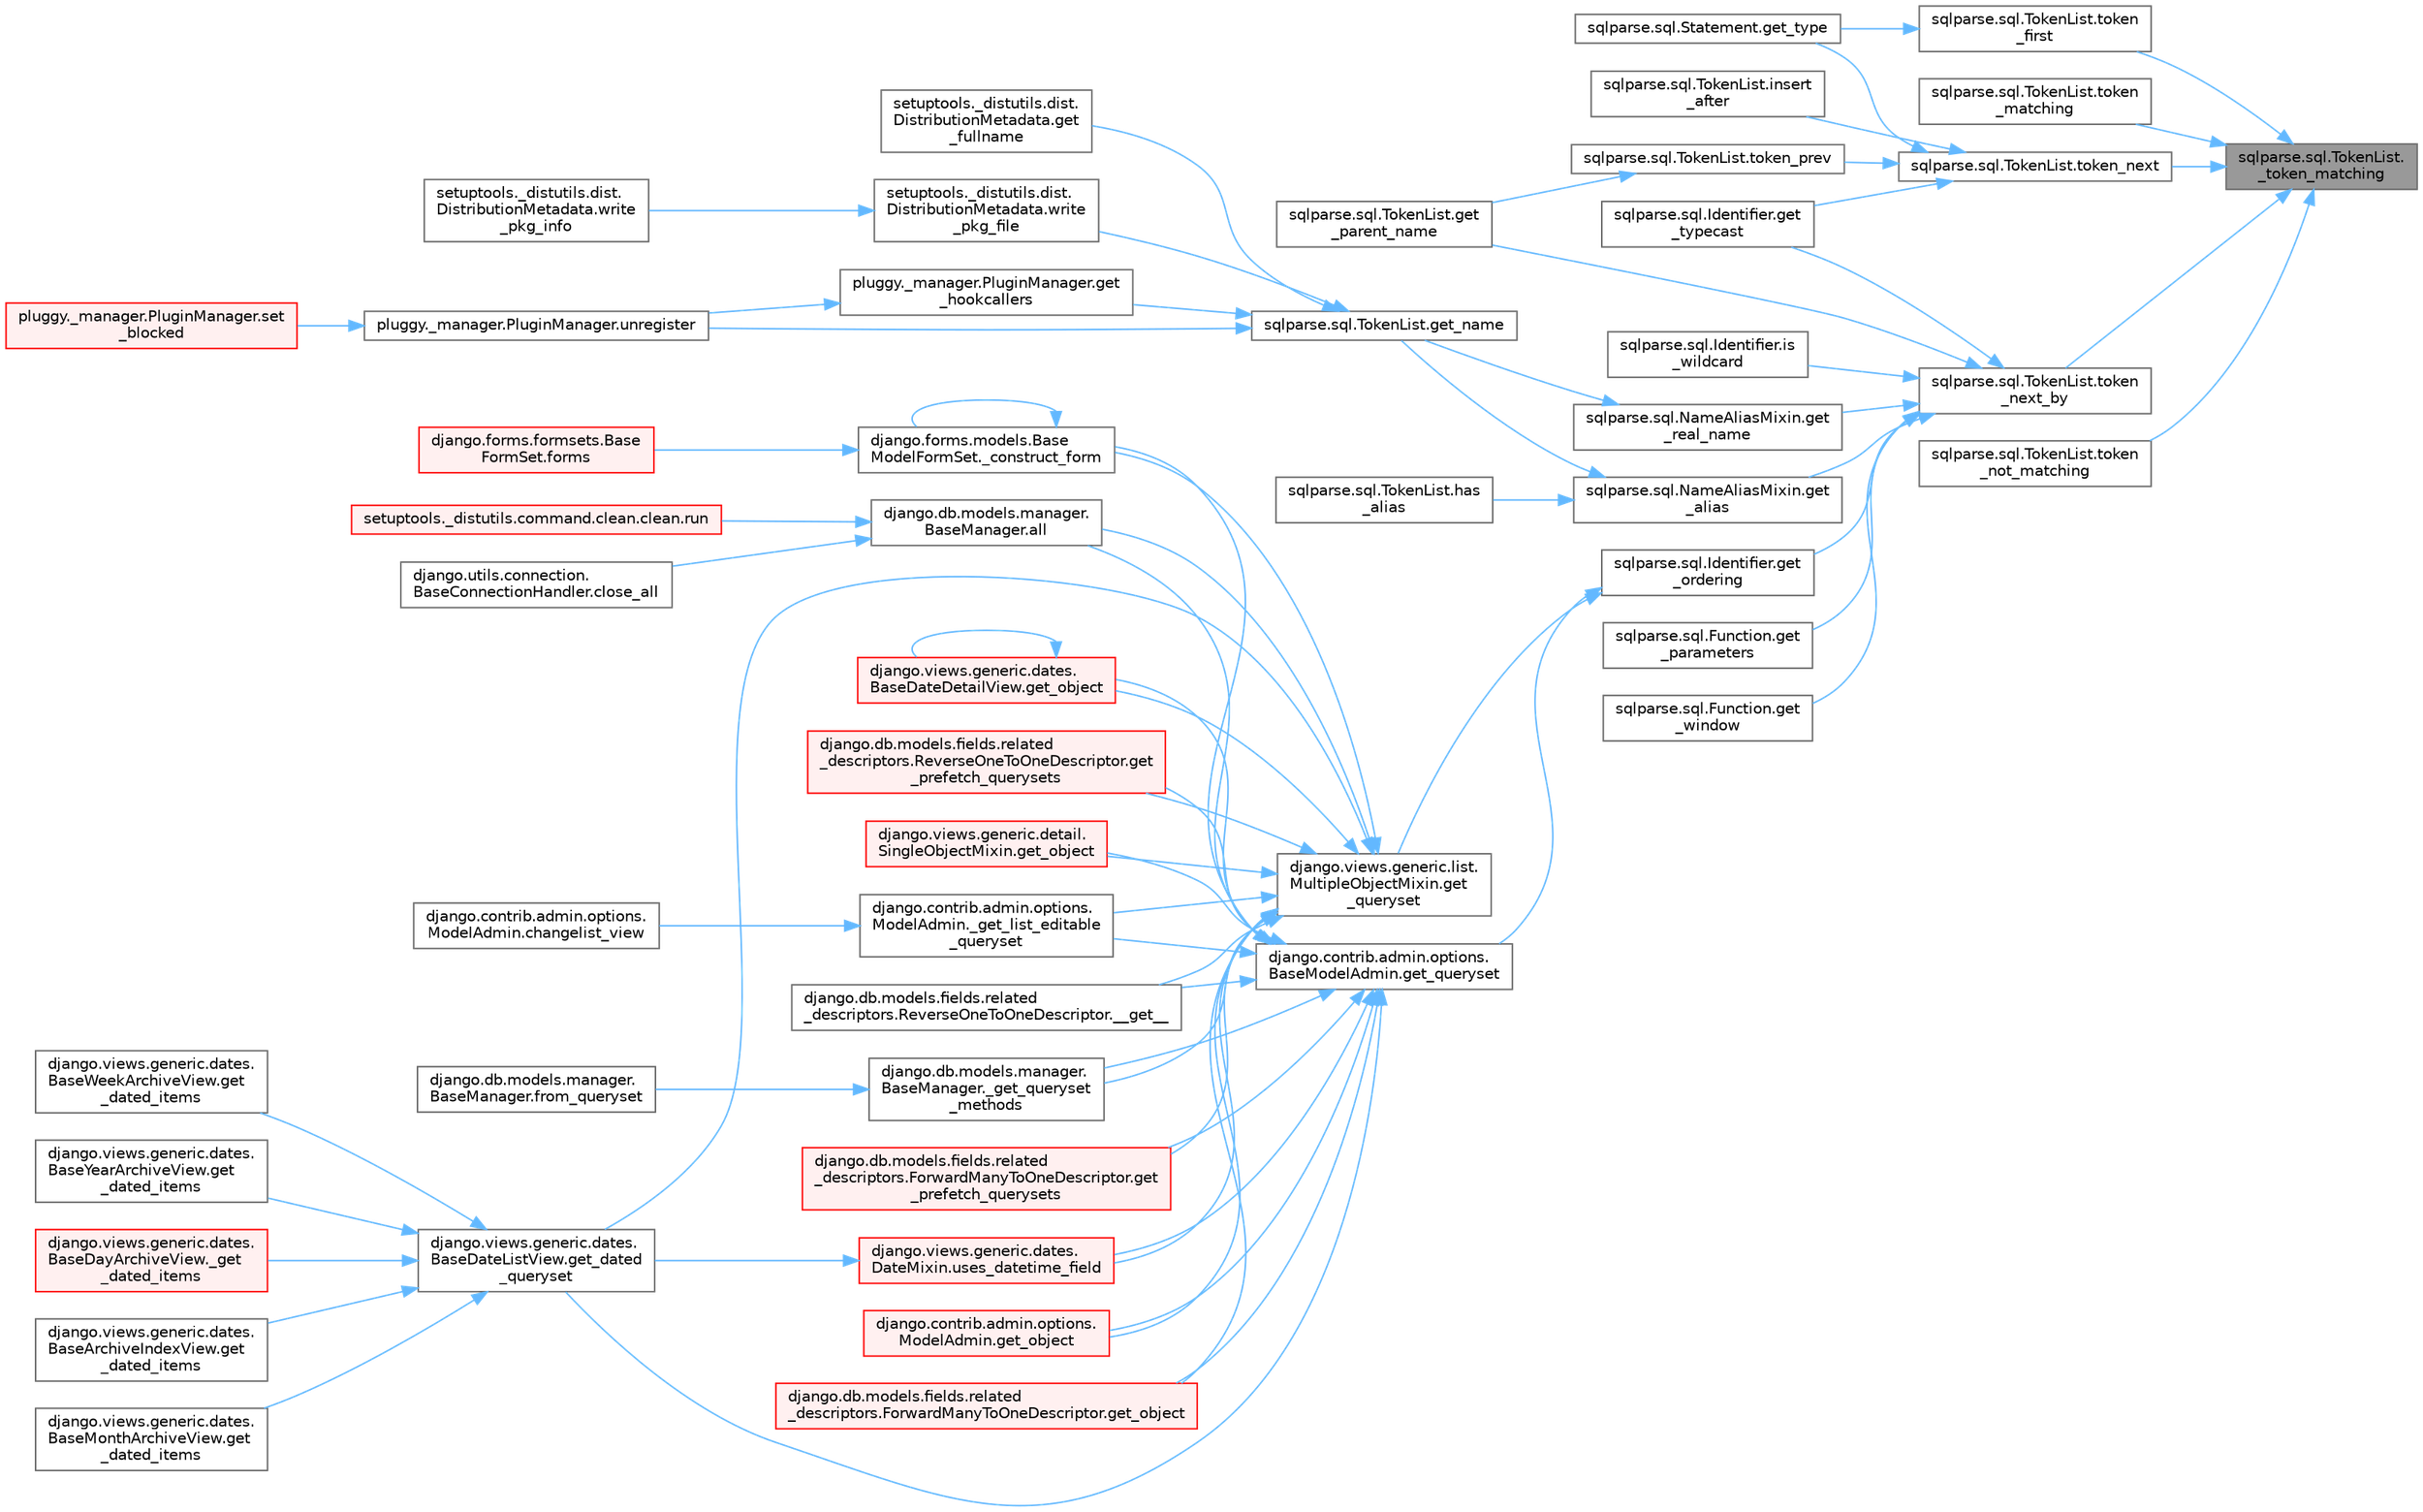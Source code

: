 digraph "sqlparse.sql.TokenList._token_matching"
{
 // LATEX_PDF_SIZE
  bgcolor="transparent";
  edge [fontname=Helvetica,fontsize=10,labelfontname=Helvetica,labelfontsize=10];
  node [fontname=Helvetica,fontsize=10,shape=box,height=0.2,width=0.4];
  rankdir="RL";
  Node1 [id="Node000001",label="sqlparse.sql.TokenList.\l_token_matching",height=0.2,width=0.4,color="gray40", fillcolor="grey60", style="filled", fontcolor="black",tooltip=" "];
  Node1 -> Node2 [id="edge1_Node000001_Node000002",dir="back",color="steelblue1",style="solid",tooltip=" "];
  Node2 [id="Node000002",label="sqlparse.sql.TokenList.token\l_first",height=0.2,width=0.4,color="grey40", fillcolor="white", style="filled",URL="$classsqlparse_1_1sql_1_1_token_list.html#aebd2f2f70737ed142c7fa763a2163bf0",tooltip=" "];
  Node2 -> Node3 [id="edge2_Node000002_Node000003",dir="back",color="steelblue1",style="solid",tooltip=" "];
  Node3 [id="Node000003",label="sqlparse.sql.Statement.get_type",height=0.2,width=0.4,color="grey40", fillcolor="white", style="filled",URL="$classsqlparse_1_1sql_1_1_statement.html#a087e21668fa1bac93e5ef45d34c19e1a",tooltip=" "];
  Node1 -> Node4 [id="edge3_Node000001_Node000004",dir="back",color="steelblue1",style="solid",tooltip=" "];
  Node4 [id="Node000004",label="sqlparse.sql.TokenList.token\l_matching",height=0.2,width=0.4,color="grey40", fillcolor="white", style="filled",URL="$classsqlparse_1_1sql_1_1_token_list.html#aa55414a560ac4bf114599892b2d0c6aa",tooltip=" "];
  Node1 -> Node5 [id="edge4_Node000001_Node000005",dir="back",color="steelblue1",style="solid",tooltip=" "];
  Node5 [id="Node000005",label="sqlparse.sql.TokenList.token_next",height=0.2,width=0.4,color="grey40", fillcolor="white", style="filled",URL="$classsqlparse_1_1sql_1_1_token_list.html#ae4b0ce2db24e8bb9d5d9e6a2b7a3a6c4",tooltip=" "];
  Node5 -> Node3 [id="edge5_Node000005_Node000003",dir="back",color="steelblue1",style="solid",tooltip=" "];
  Node5 -> Node6 [id="edge6_Node000005_Node000006",dir="back",color="steelblue1",style="solid",tooltip=" "];
  Node6 [id="Node000006",label="sqlparse.sql.Identifier.get\l_typecast",height=0.2,width=0.4,color="grey40", fillcolor="white", style="filled",URL="$classsqlparse_1_1sql_1_1_identifier.html#a6ac68605b96e668f5d58f101d6641be0",tooltip=" "];
  Node5 -> Node7 [id="edge7_Node000005_Node000007",dir="back",color="steelblue1",style="solid",tooltip=" "];
  Node7 [id="Node000007",label="sqlparse.sql.TokenList.insert\l_after",height=0.2,width=0.4,color="grey40", fillcolor="white", style="filled",URL="$classsqlparse_1_1sql_1_1_token_list.html#af21dcadd5125242db86b1825b32e1d12",tooltip=" "];
  Node5 -> Node8 [id="edge8_Node000005_Node000008",dir="back",color="steelblue1",style="solid",tooltip=" "];
  Node8 [id="Node000008",label="sqlparse.sql.TokenList.token_prev",height=0.2,width=0.4,color="grey40", fillcolor="white", style="filled",URL="$classsqlparse_1_1sql_1_1_token_list.html#a7da1c9c37df740011a27389d95317473",tooltip=" "];
  Node8 -> Node9 [id="edge9_Node000008_Node000009",dir="back",color="steelblue1",style="solid",tooltip=" "];
  Node9 [id="Node000009",label="sqlparse.sql.TokenList.get\l_parent_name",height=0.2,width=0.4,color="grey40", fillcolor="white", style="filled",URL="$classsqlparse_1_1sql_1_1_token_list.html#ae87f3c173e69ab16f476de85fb449115",tooltip=" "];
  Node1 -> Node10 [id="edge10_Node000001_Node000010",dir="back",color="steelblue1",style="solid",tooltip=" "];
  Node10 [id="Node000010",label="sqlparse.sql.TokenList.token\l_next_by",height=0.2,width=0.4,color="grey40", fillcolor="white", style="filled",URL="$classsqlparse_1_1sql_1_1_token_list.html#acb7f06b0c3968bc76d455ab7ab5a5e9c",tooltip=" "];
  Node10 -> Node11 [id="edge11_Node000010_Node000011",dir="back",color="steelblue1",style="solid",tooltip=" "];
  Node11 [id="Node000011",label="sqlparse.sql.NameAliasMixin.get\l_alias",height=0.2,width=0.4,color="grey40", fillcolor="white", style="filled",URL="$classsqlparse_1_1sql_1_1_name_alias_mixin.html#a70525e520de05f1a3a22daf0935ab50f",tooltip=" "];
  Node11 -> Node12 [id="edge12_Node000011_Node000012",dir="back",color="steelblue1",style="solid",tooltip=" "];
  Node12 [id="Node000012",label="sqlparse.sql.TokenList.get_name",height=0.2,width=0.4,color="grey40", fillcolor="white", style="filled",URL="$classsqlparse_1_1sql_1_1_token_list.html#ab28a83bf9edb942c709ca904abd57034",tooltip=" "];
  Node12 -> Node13 [id="edge13_Node000012_Node000013",dir="back",color="steelblue1",style="solid",tooltip=" "];
  Node13 [id="Node000013",label="setuptools._distutils.dist.\lDistributionMetadata.get\l_fullname",height=0.2,width=0.4,color="grey40", fillcolor="white", style="filled",URL="$classsetuptools_1_1__distutils_1_1dist_1_1_distribution_metadata.html#ab7420b68c460cd9eb85694a8be6ee524",tooltip=" "];
  Node12 -> Node14 [id="edge14_Node000012_Node000014",dir="back",color="steelblue1",style="solid",tooltip=" "];
  Node14 [id="Node000014",label="pluggy._manager.PluginManager.get\l_hookcallers",height=0.2,width=0.4,color="grey40", fillcolor="white", style="filled",URL="$classpluggy_1_1__manager_1_1_plugin_manager.html#ac3bd729f6e05bf65d99d5c2b8cff1188",tooltip=" "];
  Node14 -> Node15 [id="edge15_Node000014_Node000015",dir="back",color="steelblue1",style="solid",tooltip=" "];
  Node15 [id="Node000015",label="pluggy._manager.PluginManager.unregister",height=0.2,width=0.4,color="grey40", fillcolor="white", style="filled",URL="$classpluggy_1_1__manager_1_1_plugin_manager.html#afc4018446c284004716160fc8a6309a8",tooltip=" "];
  Node15 -> Node16 [id="edge16_Node000015_Node000016",dir="back",color="steelblue1",style="solid",tooltip=" "];
  Node16 [id="Node000016",label="pluggy._manager.PluginManager.set\l_blocked",height=0.2,width=0.4,color="red", fillcolor="#FFF0F0", style="filled",URL="$classpluggy_1_1__manager_1_1_plugin_manager.html#a9b0245c80fd131323e7442c2f363e8d6",tooltip=" "];
  Node12 -> Node15 [id="edge17_Node000012_Node000015",dir="back",color="steelblue1",style="solid",tooltip=" "];
  Node12 -> Node19 [id="edge18_Node000012_Node000019",dir="back",color="steelblue1",style="solid",tooltip=" "];
  Node19 [id="Node000019",label="setuptools._distutils.dist.\lDistributionMetadata.write\l_pkg_file",height=0.2,width=0.4,color="grey40", fillcolor="white", style="filled",URL="$classsetuptools_1_1__distutils_1_1dist_1_1_distribution_metadata.html#a2a55009e9d487a82234459fb242f4be0",tooltip=" "];
  Node19 -> Node20 [id="edge19_Node000019_Node000020",dir="back",color="steelblue1",style="solid",tooltip=" "];
  Node20 [id="Node000020",label="setuptools._distutils.dist.\lDistributionMetadata.write\l_pkg_info",height=0.2,width=0.4,color="grey40", fillcolor="white", style="filled",URL="$classsetuptools_1_1__distutils_1_1dist_1_1_distribution_metadata.html#a0f62394989fd40fc4215cb7e4250fcfb",tooltip=" "];
  Node11 -> Node21 [id="edge20_Node000011_Node000021",dir="back",color="steelblue1",style="solid",tooltip=" "];
  Node21 [id="Node000021",label="sqlparse.sql.TokenList.has\l_alias",height=0.2,width=0.4,color="grey40", fillcolor="white", style="filled",URL="$classsqlparse_1_1sql_1_1_token_list.html#a23b65ab54151a86cca1c101bb305b9e3",tooltip=" "];
  Node10 -> Node22 [id="edge21_Node000010_Node000022",dir="back",color="steelblue1",style="solid",tooltip=" "];
  Node22 [id="Node000022",label="sqlparse.sql.Identifier.get\l_ordering",height=0.2,width=0.4,color="grey40", fillcolor="white", style="filled",URL="$classsqlparse_1_1sql_1_1_identifier.html#a6e06ea438171fb096466ae06a2b2f69f",tooltip=" "];
  Node22 -> Node23 [id="edge22_Node000022_Node000023",dir="back",color="steelblue1",style="solid",tooltip=" "];
  Node23 [id="Node000023",label="django.contrib.admin.options.\lBaseModelAdmin.get_queryset",height=0.2,width=0.4,color="grey40", fillcolor="white", style="filled",URL="$classdjango_1_1contrib_1_1admin_1_1options_1_1_base_model_admin.html#a785da85de69766ce5f736de0e4de80c5",tooltip=" "];
  Node23 -> Node24 [id="edge23_Node000023_Node000024",dir="back",color="steelblue1",style="solid",tooltip=" "];
  Node24 [id="Node000024",label="django.db.models.fields.related\l_descriptors.ReverseOneToOneDescriptor.__get__",height=0.2,width=0.4,color="grey40", fillcolor="white", style="filled",URL="$classdjango_1_1db_1_1models_1_1fields_1_1related__descriptors_1_1_reverse_one_to_one_descriptor.html#ad62c522f9bb4b91174a3437b3f978f6b",tooltip=" "];
  Node23 -> Node25 [id="edge24_Node000023_Node000025",dir="back",color="steelblue1",style="solid",tooltip=" "];
  Node25 [id="Node000025",label="django.forms.models.Base\lModelFormSet._construct_form",height=0.2,width=0.4,color="grey40", fillcolor="white", style="filled",URL="$classdjango_1_1forms_1_1models_1_1_base_model_form_set.html#a2318f52c4f2963f7674c8e15e2f3c324",tooltip=" "];
  Node25 -> Node25 [id="edge25_Node000025_Node000025",dir="back",color="steelblue1",style="solid",tooltip=" "];
  Node25 -> Node26 [id="edge26_Node000025_Node000026",dir="back",color="steelblue1",style="solid",tooltip=" "];
  Node26 [id="Node000026",label="django.forms.formsets.Base\lFormSet.forms",height=0.2,width=0.4,color="red", fillcolor="#FFF0F0", style="filled",URL="$classdjango_1_1forms_1_1formsets_1_1_base_form_set.html#a398234150267aa3c6dceaa20a7a507f1",tooltip=" "];
  Node23 -> Node2749 [id="edge27_Node000023_Node002749",dir="back",color="steelblue1",style="solid",tooltip=" "];
  Node2749 [id="Node002749",label="django.contrib.admin.options.\lModelAdmin._get_list_editable\l_queryset",height=0.2,width=0.4,color="grey40", fillcolor="white", style="filled",URL="$classdjango_1_1contrib_1_1admin_1_1options_1_1_model_admin.html#ae453d8065f838cd81cab58bc5797fd99",tooltip=" "];
  Node2749 -> Node1910 [id="edge28_Node002749_Node001910",dir="back",color="steelblue1",style="solid",tooltip=" "];
  Node1910 [id="Node001910",label="django.contrib.admin.options.\lModelAdmin.changelist_view",height=0.2,width=0.4,color="grey40", fillcolor="white", style="filled",URL="$classdjango_1_1contrib_1_1admin_1_1options_1_1_model_admin.html#af5f3d8010317ded7325e649561a4d909",tooltip=" "];
  Node23 -> Node2750 [id="edge29_Node000023_Node002750",dir="back",color="steelblue1",style="solid",tooltip=" "];
  Node2750 [id="Node002750",label="django.db.models.manager.\lBaseManager._get_queryset\l_methods",height=0.2,width=0.4,color="grey40", fillcolor="white", style="filled",URL="$classdjango_1_1db_1_1models_1_1manager_1_1_base_manager.html#a7ef7be0dacbeaa96e518c225b954d2c4",tooltip=" "];
  Node2750 -> Node2751 [id="edge30_Node002750_Node002751",dir="back",color="steelblue1",style="solid",tooltip=" "];
  Node2751 [id="Node002751",label="django.db.models.manager.\lBaseManager.from_queryset",height=0.2,width=0.4,color="grey40", fillcolor="white", style="filled",URL="$classdjango_1_1db_1_1models_1_1manager_1_1_base_manager.html#a539a31c3e4714b562c785d374a2dbc9b",tooltip=" "];
  Node23 -> Node2752 [id="edge31_Node000023_Node002752",dir="back",color="steelblue1",style="solid",tooltip=" "];
  Node2752 [id="Node002752",label="django.db.models.manager.\lBaseManager.all",height=0.2,width=0.4,color="grey40", fillcolor="white", style="filled",URL="$classdjango_1_1db_1_1models_1_1manager_1_1_base_manager.html#a348dacddedfc163dc130f6c2620869b0",tooltip=" "];
  Node2752 -> Node2753 [id="edge32_Node002752_Node002753",dir="back",color="steelblue1",style="solid",tooltip=" "];
  Node2753 [id="Node002753",label="django.utils.connection.\lBaseConnectionHandler.close_all",height=0.2,width=0.4,color="grey40", fillcolor="white", style="filled",URL="$classdjango_1_1utils_1_1connection_1_1_base_connection_handler.html#a2dbd9163239e828581c41273647476dc",tooltip=" "];
  Node2752 -> Node2754 [id="edge33_Node002752_Node002754",dir="back",color="steelblue1",style="solid",tooltip=" "];
  Node2754 [id="Node002754",label="setuptools._distutils.command.clean.clean.run",height=0.2,width=0.4,color="red", fillcolor="#FFF0F0", style="filled",URL="$classsetuptools_1_1__distutils_1_1command_1_1clean_1_1clean.html#a578cf5beb91399cf9f10329bcd7e0dd5",tooltip=" "];
  Node23 -> Node2755 [id="edge34_Node000023_Node002755",dir="back",color="steelblue1",style="solid",tooltip=" "];
  Node2755 [id="Node002755",label="django.views.generic.dates.\lBaseDateListView.get_dated\l_queryset",height=0.2,width=0.4,color="grey40", fillcolor="white", style="filled",URL="$classdjango_1_1views_1_1generic_1_1dates_1_1_base_date_list_view.html#ad97300c63f99eef4ed95aa9d8f73520b",tooltip=" "];
  Node2755 -> Node2756 [id="edge35_Node002755_Node002756",dir="back",color="steelblue1",style="solid",tooltip=" "];
  Node2756 [id="Node002756",label="django.views.generic.dates.\lBaseDayArchiveView._get\l_dated_items",height=0.2,width=0.4,color="red", fillcolor="#FFF0F0", style="filled",URL="$classdjango_1_1views_1_1generic_1_1dates_1_1_base_day_archive_view.html#a3ca193a0859b2fbe8f0ae162272652f8",tooltip=" "];
  Node2755 -> Node2759 [id="edge36_Node002755_Node002759",dir="back",color="steelblue1",style="solid",tooltip=" "];
  Node2759 [id="Node002759",label="django.views.generic.dates.\lBaseArchiveIndexView.get\l_dated_items",height=0.2,width=0.4,color="grey40", fillcolor="white", style="filled",URL="$classdjango_1_1views_1_1generic_1_1dates_1_1_base_archive_index_view.html#ab9794c8a807f2b820629179ebfc41e2c",tooltip=" "];
  Node2755 -> Node2760 [id="edge37_Node002755_Node002760",dir="back",color="steelblue1",style="solid",tooltip=" "];
  Node2760 [id="Node002760",label="django.views.generic.dates.\lBaseMonthArchiveView.get\l_dated_items",height=0.2,width=0.4,color="grey40", fillcolor="white", style="filled",URL="$classdjango_1_1views_1_1generic_1_1dates_1_1_base_month_archive_view.html#ae62ad9b839e3904bd2162b5e92b6d02d",tooltip=" "];
  Node2755 -> Node2761 [id="edge38_Node002755_Node002761",dir="back",color="steelblue1",style="solid",tooltip=" "];
  Node2761 [id="Node002761",label="django.views.generic.dates.\lBaseWeekArchiveView.get\l_dated_items",height=0.2,width=0.4,color="grey40", fillcolor="white", style="filled",URL="$classdjango_1_1views_1_1generic_1_1dates_1_1_base_week_archive_view.html#a4217000f6b9b08cbc97f6b079ad98ea5",tooltip=" "];
  Node2755 -> Node2762 [id="edge39_Node002755_Node002762",dir="back",color="steelblue1",style="solid",tooltip=" "];
  Node2762 [id="Node002762",label="django.views.generic.dates.\lBaseYearArchiveView.get\l_dated_items",height=0.2,width=0.4,color="grey40", fillcolor="white", style="filled",URL="$classdjango_1_1views_1_1generic_1_1dates_1_1_base_year_archive_view.html#af1e2e3364ceacb5fd46eef85345ee94a",tooltip=" "];
  Node23 -> Node2763 [id="edge40_Node000023_Node002763",dir="back",color="steelblue1",style="solid",tooltip=" "];
  Node2763 [id="Node002763",label="django.contrib.admin.options.\lModelAdmin.get_object",height=0.2,width=0.4,color="red", fillcolor="#FFF0F0", style="filled",URL="$classdjango_1_1contrib_1_1admin_1_1options_1_1_model_admin.html#ac7b9acc5607b931a130f004f73adcc6c",tooltip=" "];
  Node23 -> Node2712 [id="edge41_Node000023_Node002712",dir="back",color="steelblue1",style="solid",tooltip=" "];
  Node2712 [id="Node002712",label="django.db.models.fields.related\l_descriptors.ForwardManyToOneDescriptor.get_object",height=0.2,width=0.4,color="red", fillcolor="#FFF0F0", style="filled",URL="$classdjango_1_1db_1_1models_1_1fields_1_1related__descriptors_1_1_forward_many_to_one_descriptor.html#a53e30c8b305a3998dd43c1e6357e4bc4",tooltip=" "];
  Node23 -> Node2764 [id="edge42_Node000023_Node002764",dir="back",color="steelblue1",style="solid",tooltip=" "];
  Node2764 [id="Node002764",label="django.views.generic.dates.\lBaseDateDetailView.get_object",height=0.2,width=0.4,color="red", fillcolor="#FFF0F0", style="filled",URL="$classdjango_1_1views_1_1generic_1_1dates_1_1_base_date_detail_view.html#a7c08557dbbb8af87ec6f8fab884e6f5e",tooltip=" "];
  Node2764 -> Node2764 [id="edge43_Node002764_Node002764",dir="back",color="steelblue1",style="solid",tooltip=" "];
  Node23 -> Node2765 [id="edge44_Node000023_Node002765",dir="back",color="steelblue1",style="solid",tooltip=" "];
  Node2765 [id="Node002765",label="django.views.generic.detail.\lSingleObjectMixin.get_object",height=0.2,width=0.4,color="red", fillcolor="#FFF0F0", style="filled",URL="$classdjango_1_1views_1_1generic_1_1detail_1_1_single_object_mixin.html#ab853f97e997d069a858d4bb5e93092ad",tooltip=" "];
  Node23 -> Node2747 [id="edge45_Node000023_Node002747",dir="back",color="steelblue1",style="solid",tooltip=" "];
  Node2747 [id="Node002747",label="django.db.models.fields.related\l_descriptors.ForwardManyToOneDescriptor.get\l_prefetch_querysets",height=0.2,width=0.4,color="red", fillcolor="#FFF0F0", style="filled",URL="$classdjango_1_1db_1_1models_1_1fields_1_1related__descriptors_1_1_forward_many_to_one_descriptor.html#a9838765ed5b0cd8063af62a3590596b3",tooltip=" "];
  Node23 -> Node2766 [id="edge46_Node000023_Node002766",dir="back",color="steelblue1",style="solid",tooltip=" "];
  Node2766 [id="Node002766",label="django.db.models.fields.related\l_descriptors.ReverseOneToOneDescriptor.get\l_prefetch_querysets",height=0.2,width=0.4,color="red", fillcolor="#FFF0F0", style="filled",URL="$classdjango_1_1db_1_1models_1_1fields_1_1related__descriptors_1_1_reverse_one_to_one_descriptor.html#a32881d523d9f0158510fcd0eaaa5e2a7",tooltip=" "];
  Node23 -> Node2767 [id="edge47_Node000023_Node002767",dir="back",color="steelblue1",style="solid",tooltip=" "];
  Node2767 [id="Node002767",label="django.views.generic.dates.\lDateMixin.uses_datetime_field",height=0.2,width=0.4,color="red", fillcolor="#FFF0F0", style="filled",URL="$classdjango_1_1views_1_1generic_1_1dates_1_1_date_mixin.html#a1fb37f57858e32a16ec5b6328ae68adb",tooltip=" "];
  Node2767 -> Node2755 [id="edge48_Node002767_Node002755",dir="back",color="steelblue1",style="solid",tooltip=" "];
  Node22 -> Node3193 [id="edge49_Node000022_Node003193",dir="back",color="steelblue1",style="solid",tooltip=" "];
  Node3193 [id="Node003193",label="django.views.generic.list.\lMultipleObjectMixin.get\l_queryset",height=0.2,width=0.4,color="grey40", fillcolor="white", style="filled",URL="$classdjango_1_1views_1_1generic_1_1list_1_1_multiple_object_mixin.html#a7ceb7f310a7a0d7fedfb90f1f2b5c226",tooltip=" "];
  Node3193 -> Node24 [id="edge50_Node003193_Node000024",dir="back",color="steelblue1",style="solid",tooltip=" "];
  Node3193 -> Node25 [id="edge51_Node003193_Node000025",dir="back",color="steelblue1",style="solid",tooltip=" "];
  Node3193 -> Node2749 [id="edge52_Node003193_Node002749",dir="back",color="steelblue1",style="solid",tooltip=" "];
  Node3193 -> Node2750 [id="edge53_Node003193_Node002750",dir="back",color="steelblue1",style="solid",tooltip=" "];
  Node3193 -> Node2752 [id="edge54_Node003193_Node002752",dir="back",color="steelblue1",style="solid",tooltip=" "];
  Node3193 -> Node2755 [id="edge55_Node003193_Node002755",dir="back",color="steelblue1",style="solid",tooltip=" "];
  Node3193 -> Node2763 [id="edge56_Node003193_Node002763",dir="back",color="steelblue1",style="solid",tooltip=" "];
  Node3193 -> Node2712 [id="edge57_Node003193_Node002712",dir="back",color="steelblue1",style="solid",tooltip=" "];
  Node3193 -> Node2764 [id="edge58_Node003193_Node002764",dir="back",color="steelblue1",style="solid",tooltip=" "];
  Node3193 -> Node2765 [id="edge59_Node003193_Node002765",dir="back",color="steelblue1",style="solid",tooltip=" "];
  Node3193 -> Node2747 [id="edge60_Node003193_Node002747",dir="back",color="steelblue1",style="solid",tooltip=" "];
  Node3193 -> Node2766 [id="edge61_Node003193_Node002766",dir="back",color="steelblue1",style="solid",tooltip=" "];
  Node3193 -> Node2767 [id="edge62_Node003193_Node002767",dir="back",color="steelblue1",style="solid",tooltip=" "];
  Node10 -> Node3194 [id="edge63_Node000010_Node003194",dir="back",color="steelblue1",style="solid",tooltip=" "];
  Node3194 [id="Node003194",label="sqlparse.sql.Function.get\l_parameters",height=0.2,width=0.4,color="grey40", fillcolor="white", style="filled",URL="$classsqlparse_1_1sql_1_1_function.html#a7015c66e76ca0ba7c39583c1428dacfd",tooltip=" "];
  Node10 -> Node9 [id="edge64_Node000010_Node000009",dir="back",color="steelblue1",style="solid",tooltip=" "];
  Node10 -> Node3195 [id="edge65_Node000010_Node003195",dir="back",color="steelblue1",style="solid",tooltip=" "];
  Node3195 [id="Node003195",label="sqlparse.sql.NameAliasMixin.get\l_real_name",height=0.2,width=0.4,color="grey40", fillcolor="white", style="filled",URL="$classsqlparse_1_1sql_1_1_name_alias_mixin.html#a2ac3e05766af00cfad90cf3749c693d0",tooltip=" "];
  Node3195 -> Node12 [id="edge66_Node003195_Node000012",dir="back",color="steelblue1",style="solid",tooltip=" "];
  Node10 -> Node6 [id="edge67_Node000010_Node000006",dir="back",color="steelblue1",style="solid",tooltip=" "];
  Node10 -> Node3196 [id="edge68_Node000010_Node003196",dir="back",color="steelblue1",style="solid",tooltip=" "];
  Node3196 [id="Node003196",label="sqlparse.sql.Function.get\l_window",height=0.2,width=0.4,color="grey40", fillcolor="white", style="filled",URL="$classsqlparse_1_1sql_1_1_function.html#a530b8b202898559d2470f9f4a640ac56",tooltip=" "];
  Node10 -> Node3197 [id="edge69_Node000010_Node003197",dir="back",color="steelblue1",style="solid",tooltip=" "];
  Node3197 [id="Node003197",label="sqlparse.sql.Identifier.is\l_wildcard",height=0.2,width=0.4,color="grey40", fillcolor="white", style="filled",URL="$classsqlparse_1_1sql_1_1_identifier.html#aa0c5d71a38606f57fd597ce356801ed4",tooltip=" "];
  Node1 -> Node3198 [id="edge70_Node000001_Node003198",dir="back",color="steelblue1",style="solid",tooltip=" "];
  Node3198 [id="Node003198",label="sqlparse.sql.TokenList.token\l_not_matching",height=0.2,width=0.4,color="grey40", fillcolor="white", style="filled",URL="$classsqlparse_1_1sql_1_1_token_list.html#a050887b87a012926c2aba6accda9b712",tooltip=" "];
}

